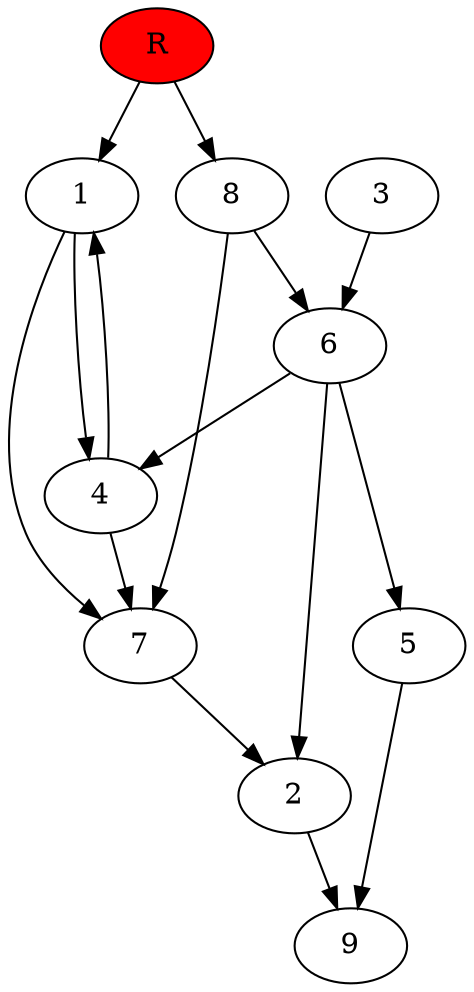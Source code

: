 digraph prb11535 {
	1
	2
	3
	4
	5
	6
	7
	8
	R [fillcolor="#ff0000" style=filled]
	1 -> 4
	1 -> 7
	2 -> 9
	3 -> 6
	4 -> 1
	4 -> 7
	5 -> 9
	6 -> 2
	6 -> 4
	6 -> 5
	7 -> 2
	8 -> 6
	8 -> 7
	R -> 1
	R -> 8
}
